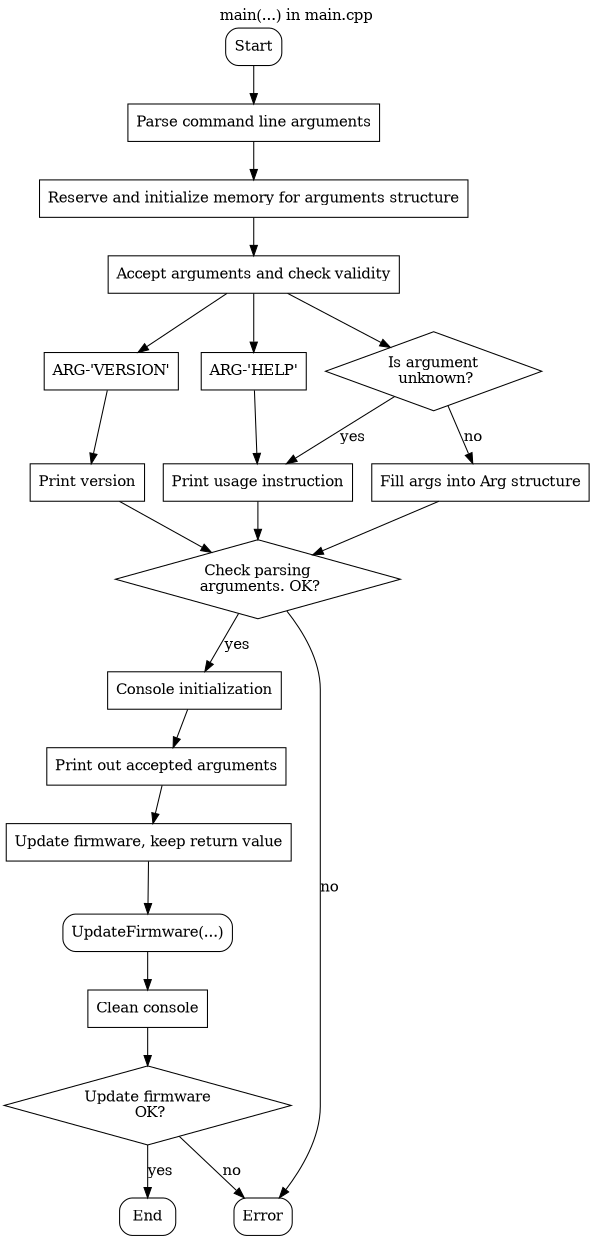 digraph
{
    label="main(...) in main.cpp";
    labelloc=top;

    // A4 paper size
    size="11.7,8.27";

    // process nodes
    node [shape = box]
        parseCommandline [label="Parse command line arguments"];
        reserveMemory [label="Reserve and initialize memory for arguments structure"];
        acceptArgs [label="Accept arguments and check validity"];
        argVersion [label="ARG-'VERSION'"];
        argHelp [label="ARG-'HELP'"];
        printVersion [label="Print version"];
        printHelp [label="Print usage instruction"];
        fillArgs [label="Fill args into Arg structure"];
        consoleInitialization [label="Console initialization"];
        printArgs [label="Print out accepted arguments"];
        updateFirmware [label="Update firmware, keep return value"];
        cleanConsole [label="Clean console"];

    // decision nodes
    node [shape="diamond"]
        argumentUnknown [label="Is argument\n unknown?"];
        checkArgumentsOK [label="Check parsing\n arguments. OK?"];
        updateFirmwareOK [label="Update firmware\n OK?"];


    // entry point
    start [shape="box", style=rounded, label="Start"];
    error [shape="box", style=rounded, label="Error"];
    end   [shape="box", style=rounded, label="End"];
    UpdateFirmware   [shape="box", style=rounded, label="UpdateFirmware(...)"];

    // ranks

    // connections
    start -> parseCommandline -> reserveMemory -> acceptArgs;
    acceptArgs -> argVersion -> printVersion -> checkArgumentsOK;
    acceptArgs -> argHelp -> printHelp -> checkArgumentsOK;
    acceptArgs -> argumentUnknown;

    argumentUnknown -> printHelp [ label="yes" ];
    argumentUnknown -> fillArgs [ label="no" ];

    fillArgs -> checkArgumentsOK;

    checkArgumentsOK -> error [ label="no" ] ;
    checkArgumentsOK -> consoleInitialization [ label="yes" ] ;

    consoleInitialization -> printArgs -> updateFirmware -> UpdateFirmware -> cleanConsole -> updateFirmwareOK;

    updateFirmwareOK -> end [ label="yes" ];
    updateFirmwareOK -> error [ label="no" ];

}